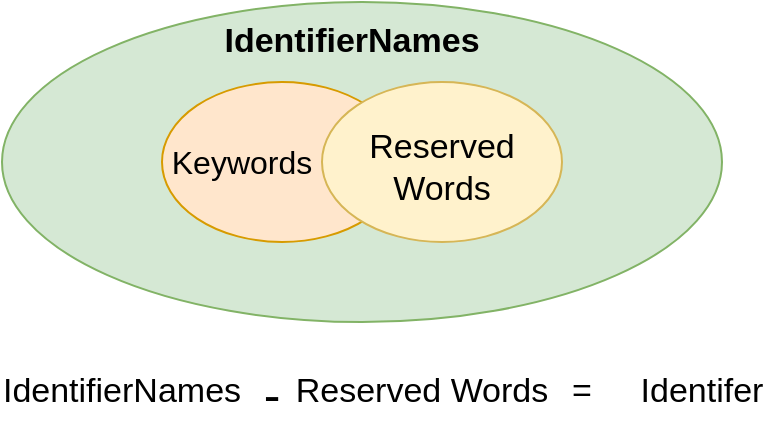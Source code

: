 <mxfile version="21.6.1" type="github">
  <diagram name="第 1 页" id="zaQBWJbc8xldhKIn6hAd">
    <mxGraphModel dx="2074" dy="1077" grid="1" gridSize="10" guides="1" tooltips="1" connect="1" arrows="1" fold="1" page="1" pageScale="1" pageWidth="827" pageHeight="1169" math="0" shadow="0">
      <root>
        <mxCell id="0" />
        <mxCell id="1" parent="0" />
        <mxCell id="0_aPOfdnvoy64Q0PcRbv-8" value="" style="ellipse;whiteSpace=wrap;html=1;fillColor=#d5e8d4;strokeColor=#82b366;" vertex="1" parent="1">
          <mxGeometry x="230" y="190" width="360" height="160" as="geometry" />
        </mxCell>
        <mxCell id="0_aPOfdnvoy64Q0PcRbv-9" value="" style="ellipse;whiteSpace=wrap;html=1;fillColor=#ffe6cc;strokeColor=#d79b00;" vertex="1" parent="1">
          <mxGeometry x="310" y="230" width="120" height="80" as="geometry" />
        </mxCell>
        <mxCell id="0_aPOfdnvoy64Q0PcRbv-10" value="" style="ellipse;whiteSpace=wrap;html=1;fillColor=#fff2cc;strokeColor=#d6b656;" vertex="1" parent="1">
          <mxGeometry x="390" y="230" width="120" height="80" as="geometry" />
        </mxCell>
        <mxCell id="0_aPOfdnvoy64Q0PcRbv-19" value="IdentifierNames" style="text;html=1;strokeColor=none;fillColor=none;align=center;verticalAlign=middle;whiteSpace=wrap;rounded=0;strokeWidth=7;fontStyle=1;fontSize=17;" vertex="1" parent="1">
          <mxGeometry x="370" y="190" width="70" height="40" as="geometry" />
        </mxCell>
        <mxCell id="0_aPOfdnvoy64Q0PcRbv-20" value="Reserved Words" style="text;html=1;strokeColor=none;fillColor=none;align=center;verticalAlign=middle;whiteSpace=wrap;rounded=0;fontSize=17;" vertex="1" parent="1">
          <mxGeometry x="420" y="257.5" width="60" height="30" as="geometry" />
        </mxCell>
        <mxCell id="0_aPOfdnvoy64Q0PcRbv-21" value="Keywords" style="text;html=1;strokeColor=none;fillColor=none;align=center;verticalAlign=middle;whiteSpace=wrap;rounded=0;spacing=3;fontSize=16;" vertex="1" parent="1">
          <mxGeometry x="320" y="257.5" width="60" height="25" as="geometry" />
        </mxCell>
        <mxCell id="0_aPOfdnvoy64Q0PcRbv-22" value="IdentifierNames" style="text;html=1;strokeColor=none;fillColor=none;align=center;verticalAlign=middle;whiteSpace=wrap;rounded=0;fontSize=17;" vertex="1" parent="1">
          <mxGeometry x="260" y="370" width="60" height="30" as="geometry" />
        </mxCell>
        <mxCell id="0_aPOfdnvoy64Q0PcRbv-23" value="=" style="text;html=1;strokeColor=none;fillColor=none;align=center;verticalAlign=middle;whiteSpace=wrap;rounded=0;fontSize=17;" vertex="1" parent="1">
          <mxGeometry x="490" y="370" width="60" height="30" as="geometry" />
        </mxCell>
        <mxCell id="0_aPOfdnvoy64Q0PcRbv-24" value="Reserved Words" style="text;html=1;strokeColor=none;fillColor=none;align=center;verticalAlign=middle;whiteSpace=wrap;rounded=0;fontSize=17;" vertex="1" parent="1">
          <mxGeometry x="360" y="370" width="160" height="30" as="geometry" />
        </mxCell>
        <mxCell id="0_aPOfdnvoy64Q0PcRbv-25" value="-" style="text;html=1;strokeColor=none;fillColor=none;align=center;verticalAlign=middle;whiteSpace=wrap;rounded=0;fontSize=25;" vertex="1" parent="1">
          <mxGeometry x="330" y="370" width="70" height="30" as="geometry" />
        </mxCell>
        <mxCell id="0_aPOfdnvoy64Q0PcRbv-27" value="Identifer" style="text;html=1;strokeColor=none;fillColor=none;align=center;verticalAlign=middle;whiteSpace=wrap;rounded=0;fontSize=17;" vertex="1" parent="1">
          <mxGeometry x="550" y="370" width="60" height="30" as="geometry" />
        </mxCell>
      </root>
    </mxGraphModel>
  </diagram>
</mxfile>
